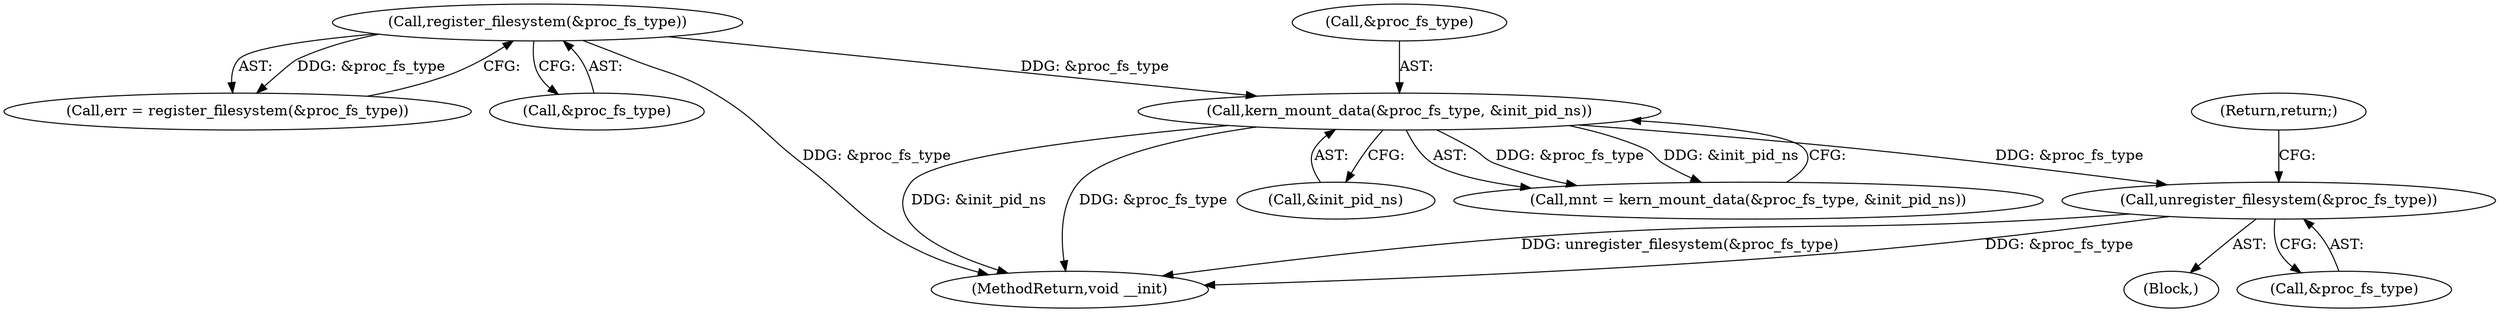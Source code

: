 digraph "1_linux_905ad269c55fc62bee3da29f7b1d1efeba8aa1e1_0@API" {
"1000127" [label="(Call,unregister_filesystem(&proc_fs_type))"];
"1000118" [label="(Call,kern_mount_data(&proc_fs_type, &init_pid_ns))"];
"1000110" [label="(Call,register_filesystem(&proc_fs_type))"];
"1000118" [label="(Call,kern_mount_data(&proc_fs_type, &init_pid_ns))"];
"1000121" [label="(Call,&init_pid_ns)"];
"1000108" [label="(Call,err = register_filesystem(&proc_fs_type))"];
"1000111" [label="(Call,&proc_fs_type)"];
"1000130" [label="(Return,return;)"];
"1000126" [label="(Block,)"];
"1000119" [label="(Call,&proc_fs_type)"];
"1000110" [label="(Call,register_filesystem(&proc_fs_type))"];
"1000162" [label="(MethodReturn,void __init)"];
"1000128" [label="(Call,&proc_fs_type)"];
"1000116" [label="(Call,mnt = kern_mount_data(&proc_fs_type, &init_pid_ns))"];
"1000127" [label="(Call,unregister_filesystem(&proc_fs_type))"];
"1000127" -> "1000126"  [label="AST: "];
"1000127" -> "1000128"  [label="CFG: "];
"1000128" -> "1000127"  [label="AST: "];
"1000130" -> "1000127"  [label="CFG: "];
"1000127" -> "1000162"  [label="DDG: unregister_filesystem(&proc_fs_type)"];
"1000127" -> "1000162"  [label="DDG: &proc_fs_type"];
"1000118" -> "1000127"  [label="DDG: &proc_fs_type"];
"1000118" -> "1000116"  [label="AST: "];
"1000118" -> "1000121"  [label="CFG: "];
"1000119" -> "1000118"  [label="AST: "];
"1000121" -> "1000118"  [label="AST: "];
"1000116" -> "1000118"  [label="CFG: "];
"1000118" -> "1000162"  [label="DDG: &init_pid_ns"];
"1000118" -> "1000162"  [label="DDG: &proc_fs_type"];
"1000118" -> "1000116"  [label="DDG: &proc_fs_type"];
"1000118" -> "1000116"  [label="DDG: &init_pid_ns"];
"1000110" -> "1000118"  [label="DDG: &proc_fs_type"];
"1000110" -> "1000108"  [label="AST: "];
"1000110" -> "1000111"  [label="CFG: "];
"1000111" -> "1000110"  [label="AST: "];
"1000108" -> "1000110"  [label="CFG: "];
"1000110" -> "1000162"  [label="DDG: &proc_fs_type"];
"1000110" -> "1000108"  [label="DDG: &proc_fs_type"];
}
